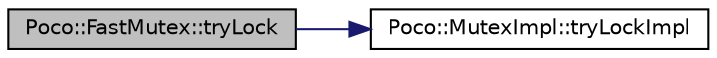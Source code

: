 digraph "Poco::FastMutex::tryLock"
{
 // LATEX_PDF_SIZE
  edge [fontname="Helvetica",fontsize="10",labelfontname="Helvetica",labelfontsize="10"];
  node [fontname="Helvetica",fontsize="10",shape=record];
  rankdir="LR";
  Node1 [label="Poco::FastMutex::tryLock",height=0.2,width=0.4,color="black", fillcolor="grey75", style="filled", fontcolor="black",tooltip=" "];
  Node1 -> Node2 [color="midnightblue",fontsize="10",style="solid"];
  Node2 [label="Poco::MutexImpl::tryLockImpl",height=0.2,width=0.4,color="black", fillcolor="white", style="filled",URL="$classPoco_1_1MutexImpl.html#af6912745580c04c99d3e12110a516c93",tooltip=" "];
}
